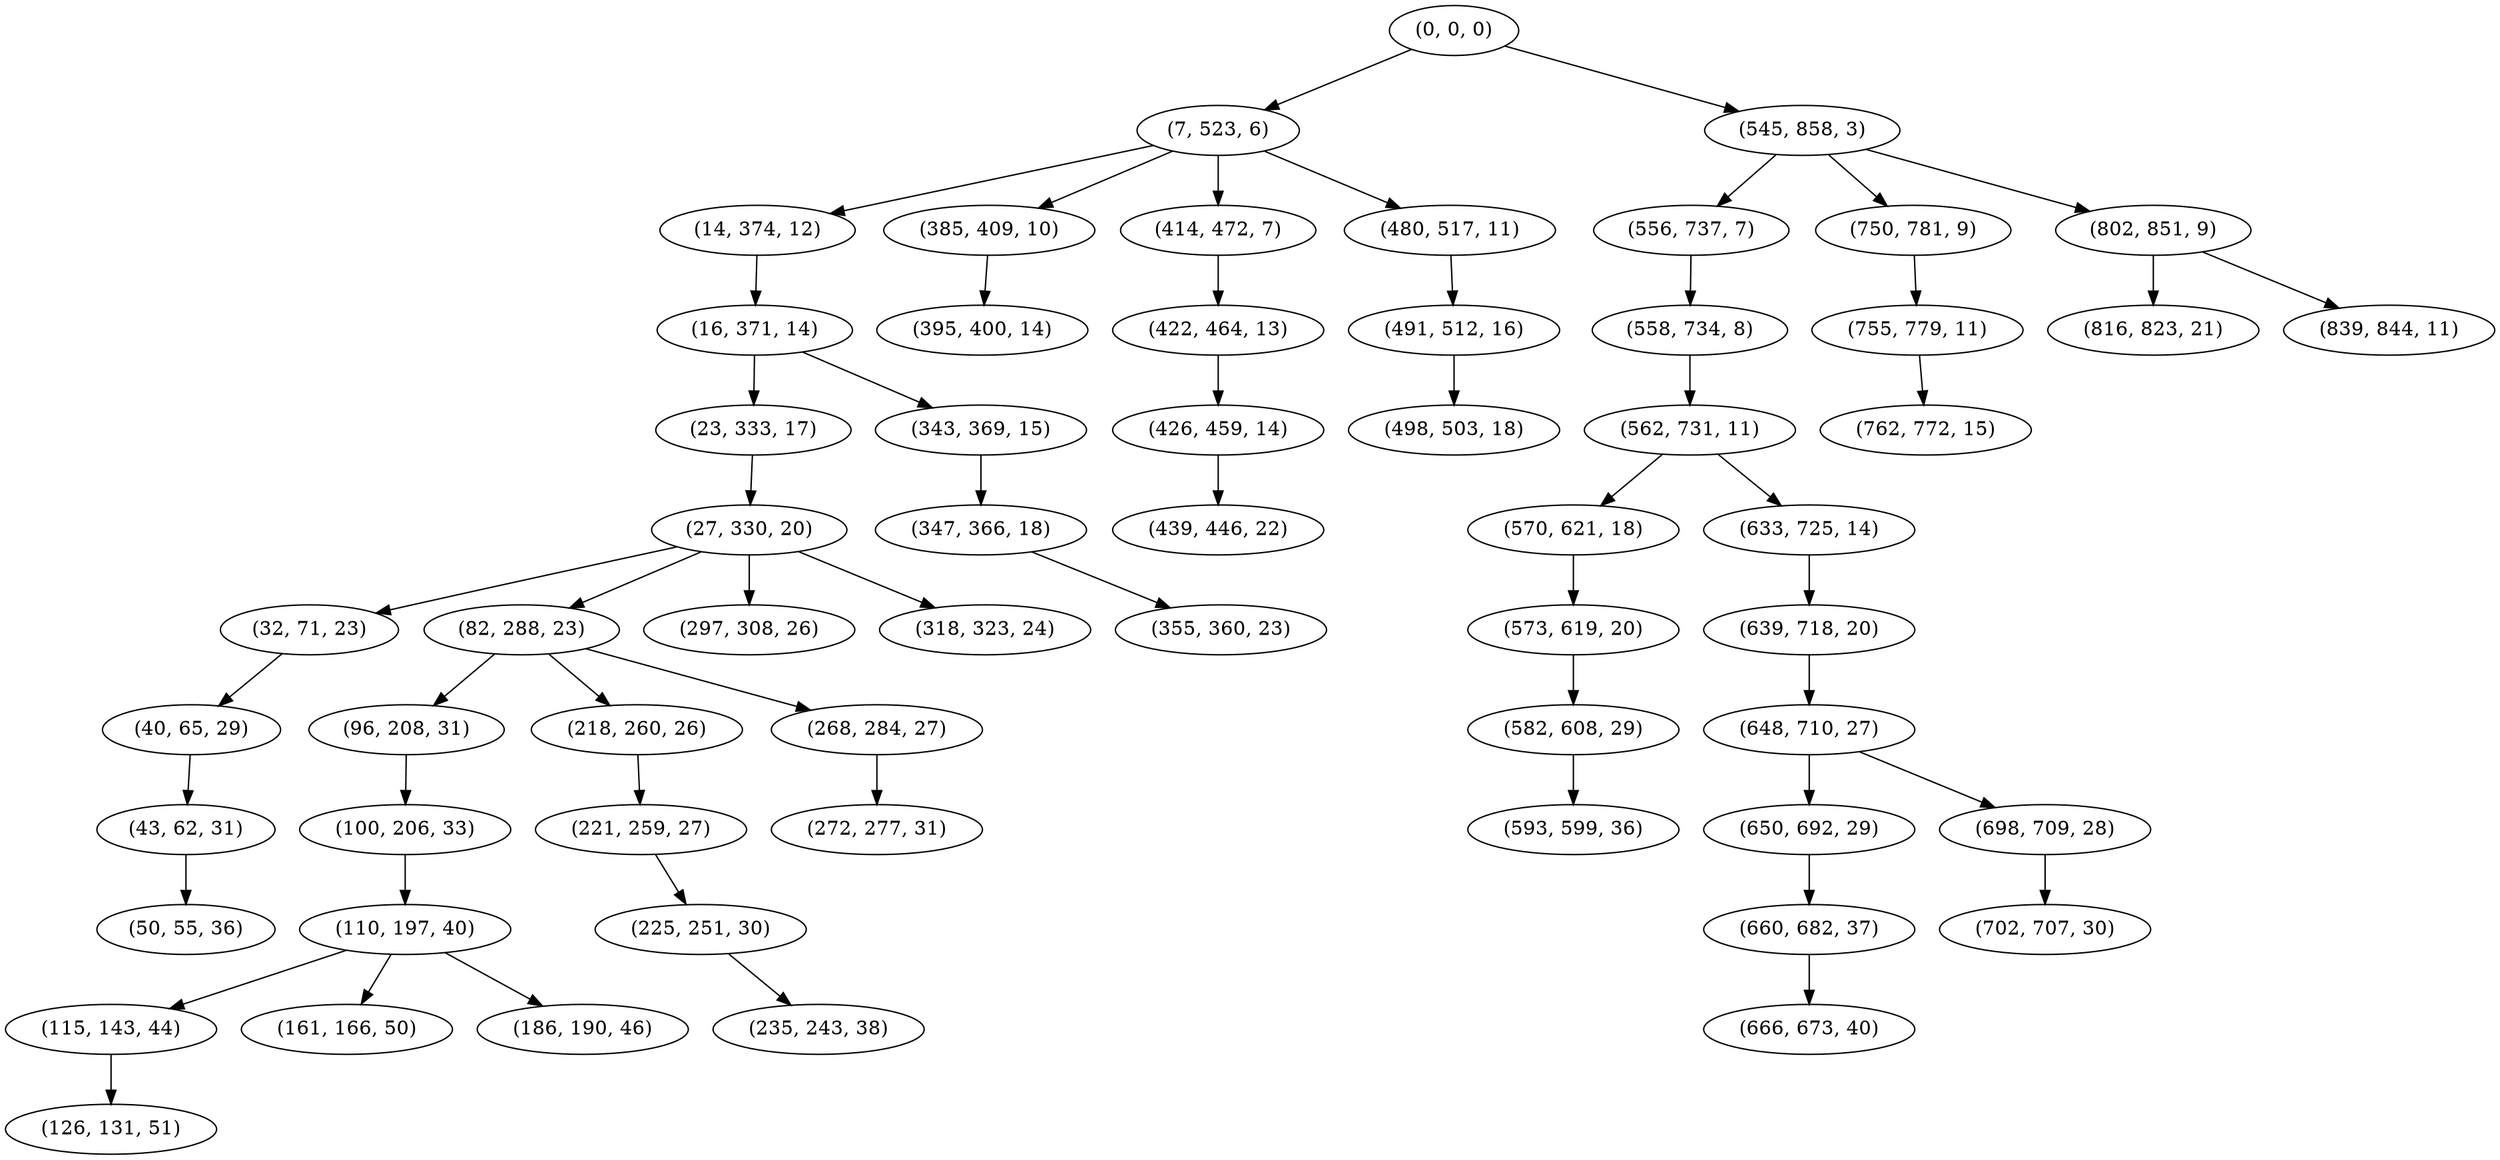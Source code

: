 digraph tree {
    "(0, 0, 0)";
    "(7, 523, 6)";
    "(14, 374, 12)";
    "(16, 371, 14)";
    "(23, 333, 17)";
    "(27, 330, 20)";
    "(32, 71, 23)";
    "(40, 65, 29)";
    "(43, 62, 31)";
    "(50, 55, 36)";
    "(82, 288, 23)";
    "(96, 208, 31)";
    "(100, 206, 33)";
    "(110, 197, 40)";
    "(115, 143, 44)";
    "(126, 131, 51)";
    "(161, 166, 50)";
    "(186, 190, 46)";
    "(218, 260, 26)";
    "(221, 259, 27)";
    "(225, 251, 30)";
    "(235, 243, 38)";
    "(268, 284, 27)";
    "(272, 277, 31)";
    "(297, 308, 26)";
    "(318, 323, 24)";
    "(343, 369, 15)";
    "(347, 366, 18)";
    "(355, 360, 23)";
    "(385, 409, 10)";
    "(395, 400, 14)";
    "(414, 472, 7)";
    "(422, 464, 13)";
    "(426, 459, 14)";
    "(439, 446, 22)";
    "(480, 517, 11)";
    "(491, 512, 16)";
    "(498, 503, 18)";
    "(545, 858, 3)";
    "(556, 737, 7)";
    "(558, 734, 8)";
    "(562, 731, 11)";
    "(570, 621, 18)";
    "(573, 619, 20)";
    "(582, 608, 29)";
    "(593, 599, 36)";
    "(633, 725, 14)";
    "(639, 718, 20)";
    "(648, 710, 27)";
    "(650, 692, 29)";
    "(660, 682, 37)";
    "(666, 673, 40)";
    "(698, 709, 28)";
    "(702, 707, 30)";
    "(750, 781, 9)";
    "(755, 779, 11)";
    "(762, 772, 15)";
    "(802, 851, 9)";
    "(816, 823, 21)";
    "(839, 844, 11)";
    "(0, 0, 0)" -> "(7, 523, 6)";
    "(0, 0, 0)" -> "(545, 858, 3)";
    "(7, 523, 6)" -> "(14, 374, 12)";
    "(7, 523, 6)" -> "(385, 409, 10)";
    "(7, 523, 6)" -> "(414, 472, 7)";
    "(7, 523, 6)" -> "(480, 517, 11)";
    "(14, 374, 12)" -> "(16, 371, 14)";
    "(16, 371, 14)" -> "(23, 333, 17)";
    "(16, 371, 14)" -> "(343, 369, 15)";
    "(23, 333, 17)" -> "(27, 330, 20)";
    "(27, 330, 20)" -> "(32, 71, 23)";
    "(27, 330, 20)" -> "(82, 288, 23)";
    "(27, 330, 20)" -> "(297, 308, 26)";
    "(27, 330, 20)" -> "(318, 323, 24)";
    "(32, 71, 23)" -> "(40, 65, 29)";
    "(40, 65, 29)" -> "(43, 62, 31)";
    "(43, 62, 31)" -> "(50, 55, 36)";
    "(82, 288, 23)" -> "(96, 208, 31)";
    "(82, 288, 23)" -> "(218, 260, 26)";
    "(82, 288, 23)" -> "(268, 284, 27)";
    "(96, 208, 31)" -> "(100, 206, 33)";
    "(100, 206, 33)" -> "(110, 197, 40)";
    "(110, 197, 40)" -> "(115, 143, 44)";
    "(110, 197, 40)" -> "(161, 166, 50)";
    "(110, 197, 40)" -> "(186, 190, 46)";
    "(115, 143, 44)" -> "(126, 131, 51)";
    "(218, 260, 26)" -> "(221, 259, 27)";
    "(221, 259, 27)" -> "(225, 251, 30)";
    "(225, 251, 30)" -> "(235, 243, 38)";
    "(268, 284, 27)" -> "(272, 277, 31)";
    "(343, 369, 15)" -> "(347, 366, 18)";
    "(347, 366, 18)" -> "(355, 360, 23)";
    "(385, 409, 10)" -> "(395, 400, 14)";
    "(414, 472, 7)" -> "(422, 464, 13)";
    "(422, 464, 13)" -> "(426, 459, 14)";
    "(426, 459, 14)" -> "(439, 446, 22)";
    "(480, 517, 11)" -> "(491, 512, 16)";
    "(491, 512, 16)" -> "(498, 503, 18)";
    "(545, 858, 3)" -> "(556, 737, 7)";
    "(545, 858, 3)" -> "(750, 781, 9)";
    "(545, 858, 3)" -> "(802, 851, 9)";
    "(556, 737, 7)" -> "(558, 734, 8)";
    "(558, 734, 8)" -> "(562, 731, 11)";
    "(562, 731, 11)" -> "(570, 621, 18)";
    "(562, 731, 11)" -> "(633, 725, 14)";
    "(570, 621, 18)" -> "(573, 619, 20)";
    "(573, 619, 20)" -> "(582, 608, 29)";
    "(582, 608, 29)" -> "(593, 599, 36)";
    "(633, 725, 14)" -> "(639, 718, 20)";
    "(639, 718, 20)" -> "(648, 710, 27)";
    "(648, 710, 27)" -> "(650, 692, 29)";
    "(648, 710, 27)" -> "(698, 709, 28)";
    "(650, 692, 29)" -> "(660, 682, 37)";
    "(660, 682, 37)" -> "(666, 673, 40)";
    "(698, 709, 28)" -> "(702, 707, 30)";
    "(750, 781, 9)" -> "(755, 779, 11)";
    "(755, 779, 11)" -> "(762, 772, 15)";
    "(802, 851, 9)" -> "(816, 823, 21)";
    "(802, 851, 9)" -> "(839, 844, 11)";
}
